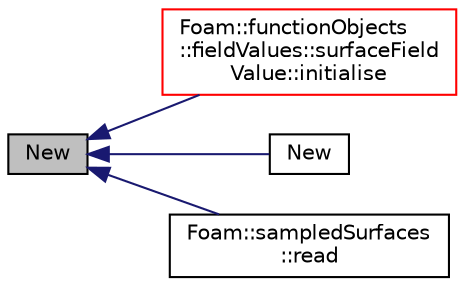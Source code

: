 digraph "New"
{
  bgcolor="transparent";
  edge [fontname="Helvetica",fontsize="10",labelfontname="Helvetica",labelfontsize="10"];
  node [fontname="Helvetica",fontsize="10",shape=record];
  rankdir="LR";
  Node67 [label="New",height=0.2,width=0.4,color="black", fillcolor="grey75", style="filled", fontcolor="black"];
  Node67 -> Node68 [dir="back",color="midnightblue",fontsize="10",style="solid",fontname="Helvetica"];
  Node68 [label="Foam::functionObjects\l::fieldValues::surfaceField\lValue::initialise",height=0.2,width=0.4,color="red",URL="$a24185.html#a64b2d7a28364c2ec1f1123d4633d20d5",tooltip="Initialise, e.g. face addressing. "];
  Node67 -> Node70 [dir="back",color="midnightblue",fontsize="10",style="solid",fontname="Helvetica"];
  Node70 [label="New",height=0.2,width=0.4,color="black",URL="$a30737.html#ac17af19d61dacb4257aa61a34e2b062e",tooltip="Return a reference to the selected surfaceWriter. "];
  Node67 -> Node71 [dir="back",color="midnightblue",fontsize="10",style="solid",fontname="Helvetica"];
  Node71 [label="Foam::sampledSurfaces\l::read",height=0.2,width=0.4,color="black",URL="$a30661.html#afac0600fef97b05534a595ce00b272ed",tooltip="Read the sampledSurfaces dictionary. "];
}
